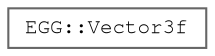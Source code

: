 digraph "Graphical Class Hierarchy"
{
 // LATEX_PDF_SIZE
  bgcolor="transparent";
  edge [fontname=FreeMono,fontsize=10,labelfontname=FreeMono,labelfontsize=10];
  node [fontname=FreeMono,fontsize=10,shape=box,height=0.2,width=0.4];
  rankdir="LR";
  Node0 [label="EGG::Vector3f",height=0.2,width=0.4,color="grey40", fillcolor="white", style="filled",URL="$struct_e_g_g_1_1_vector3f.html",tooltip=" "];
}
